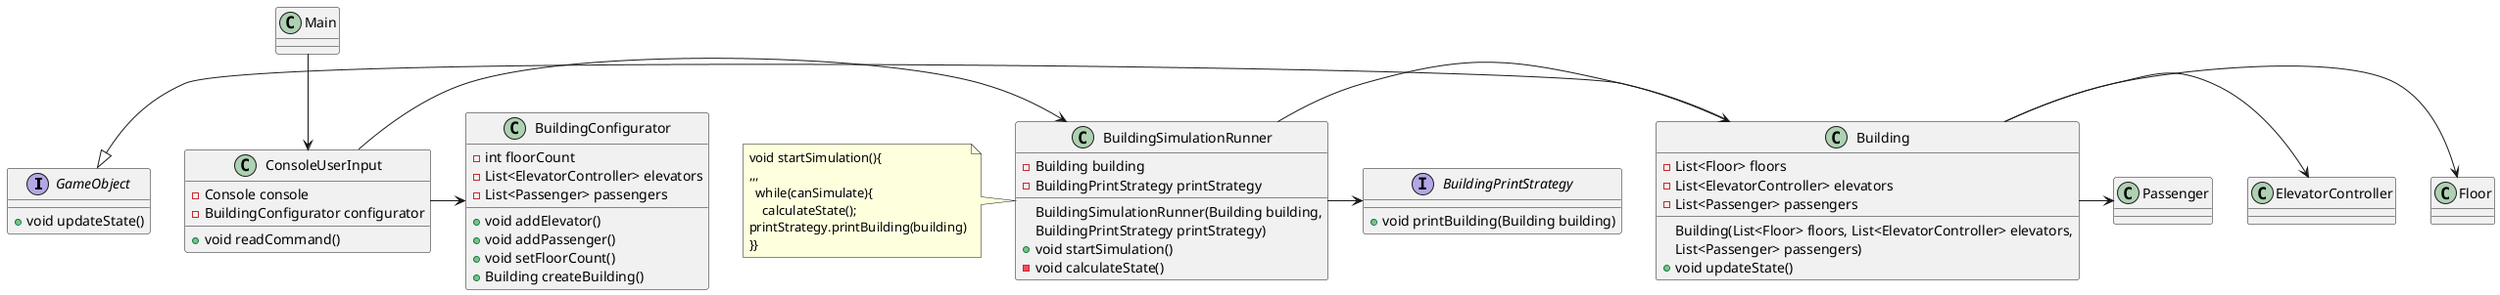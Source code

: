@startuml

@startuml
interface GameObject{
  +void updateState()
}

class Building{
  -List<Floor> floors
  -List<ElevatorController> elevators
  -List<Passenger> passengers
  Building(List<Floor> floors, List<ElevatorController> elevators,
List<Passenger> passengers)
  +void updateState()
}

Building -> Floor
Building -> ElevatorController
Building -> Passenger
GameObject <|- Building

Main --> ConsoleUserInput

class ConsoleUserInput{
  -Console console
  -BuildingConfigurator configurator
  +void readCommand()
}

ConsoleUserInput -> BuildingConfigurator
ConsoleUserInput -> BuildingSimulationRunner
BuildingSimulationRunner->Building
BuildingSimulationRunner->BuildingPrintStrategy

class BuildingConfigurator{
  -int floorCount
  -List<ElevatorController> elevators
  -List<Passenger> passengers
  +void addElevator()
  +void addPassenger()
  +void setFloorCount()
  +Building createBuilding()
}

class BuildingSimulationRunner{
  -Building building
  -BuildingPrintStrategy printStrategy
  BuildingSimulationRunner(Building building,
   BuildingPrintStrategy printStrategy)
  +void startSimulation()
  -void calculateState()
}

class BuildingSimulationRunner
note left: void startSimulation(){\r\n,,,\r\n  while(canSimulate){\r\n    calculateState();\r\nprintStrategy.printBuilding(building)\r\n}}

interface BuildingPrintStrategy{
  +void printBuilding(Building building)
}
@enduml
@enduml